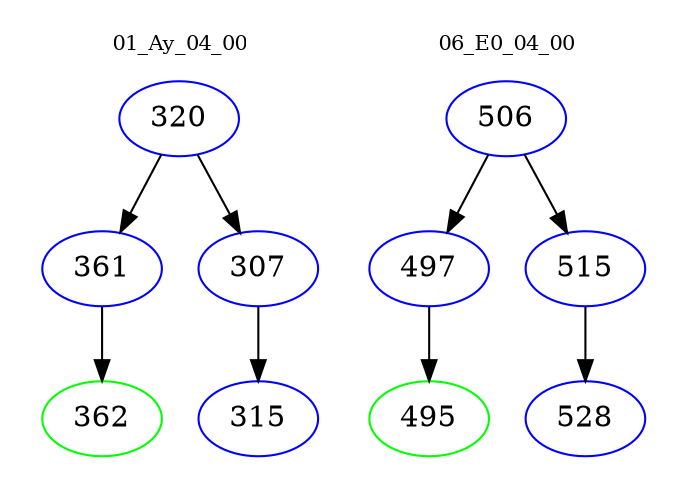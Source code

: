 digraph{
subgraph cluster_0 {
color = white
label = "01_Ay_04_00";
fontsize=10;
T0_320 [label="320", color="blue"]
T0_320 -> T0_361 [color="black"]
T0_361 [label="361", color="blue"]
T0_361 -> T0_362 [color="black"]
T0_362 [label="362", color="green"]
T0_320 -> T0_307 [color="black"]
T0_307 [label="307", color="blue"]
T0_307 -> T0_315 [color="black"]
T0_315 [label="315", color="blue"]
}
subgraph cluster_1 {
color = white
label = "06_E0_04_00";
fontsize=10;
T1_506 [label="506", color="blue"]
T1_506 -> T1_497 [color="black"]
T1_497 [label="497", color="blue"]
T1_497 -> T1_495 [color="black"]
T1_495 [label="495", color="green"]
T1_506 -> T1_515 [color="black"]
T1_515 [label="515", color="blue"]
T1_515 -> T1_528 [color="black"]
T1_528 [label="528", color="blue"]
}
}
